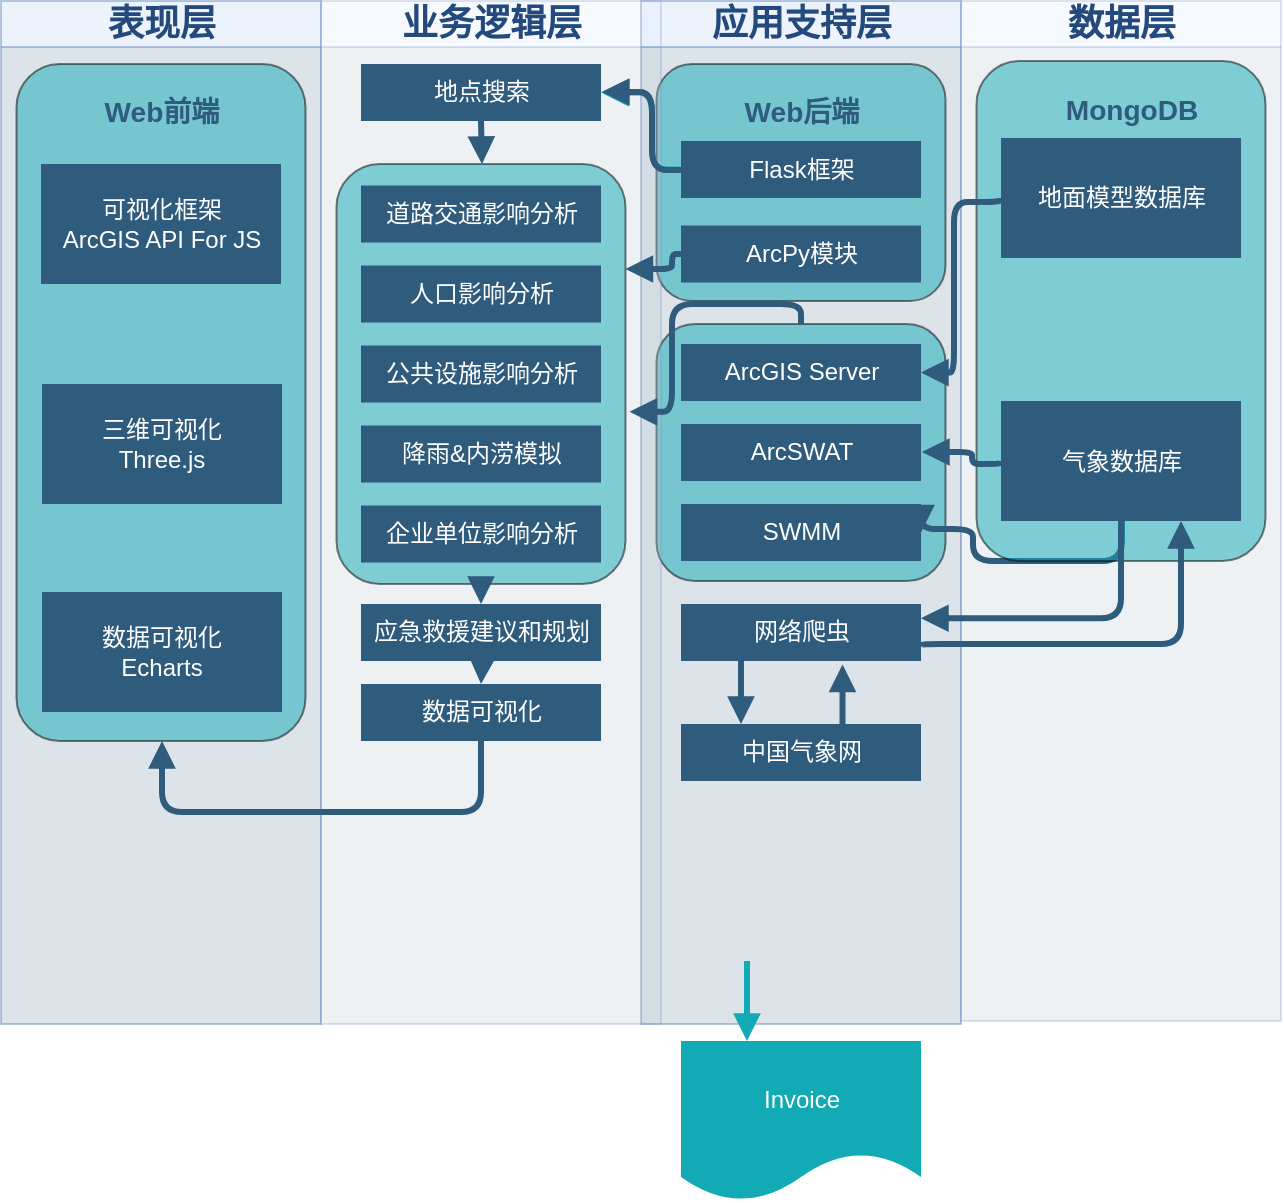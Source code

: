 <mxfile version="21.2.1" type="github">
  <diagram name="第 1 页" id="3et0D_4nPYcRrtf5HTlJ">
    <mxGraphModel dx="1050" dy="549" grid="1" gridSize="10" guides="1" tooltips="1" connect="1" arrows="1" fold="1" page="1" pageScale="1" pageWidth="827" pageHeight="1169" math="0" shadow="0">
      <root>
        <mxCell id="0" />
        <mxCell id="1" parent="0" />
        <mxCell id="YaCqZSCQr1VmPXh1abVq-1" value="&lt;font color=&quot;#23497d&quot; style=&quot;font-size: 18px;&quot;&gt;应用支持层&lt;/font&gt;" style="swimlane;whiteSpace=wrap;fillColor=#dae8fc;swimlaneFillColor=#BAC8D3;fontFamily=Tahoma;html=1;strokeColor=#6c8ebf;opacity=50;fontSize=18;swimlaneLine=1;" vertex="1" parent="1">
          <mxGeometry x="344.5" y="88.5" width="160" height="511.5" as="geometry">
            <mxRectangle x="20" y="20" width="80" height="23" as="alternateBounds" />
          </mxGeometry>
        </mxCell>
        <mxCell id="YaCqZSCQr1VmPXh1abVq-2" value="" style="rounded=1;whiteSpace=wrap;html=1;fillColor=#12AAB5;opacity=50;" vertex="1" parent="YaCqZSCQr1VmPXh1abVq-1">
          <mxGeometry x="7.75" y="161.5" width="144.5" height="128.5" as="geometry" />
        </mxCell>
        <mxCell id="YaCqZSCQr1VmPXh1abVq-3" value="Invoice" style="shape=document;whiteSpace=wrap;verticalAlign=middle;strokeColor=none;fillColor=#12aab5;shadow=0;fontColor=#FFFFFF;fontFamily=Helvetica;fontStyle=0;html=1;fontSize=12;spacing=6;spacingBottom=22;" vertex="1" parent="YaCqZSCQr1VmPXh1abVq-1">
          <mxGeometry x="20" y="520" width="120" height="80" as="geometry" />
        </mxCell>
        <mxCell id="YaCqZSCQr1VmPXh1abVq-4" value="" style="edgeStyle=segmentEdgeStyle;strokeColor=#12AAB5;strokeWidth=3;html=1;endArrow=block;endFill=1;" edge="1" parent="YaCqZSCQr1VmPXh1abVq-1" target="YaCqZSCQr1VmPXh1abVq-3">
          <mxGeometry width="100" height="100" relative="1" as="geometry">
            <mxPoint x="53" y="480" as="sourcePoint" />
            <mxPoint x="60" y="490" as="targetPoint" />
            <Array as="points">
              <mxPoint x="53" y="501" />
              <mxPoint x="53" y="501" />
            </Array>
          </mxGeometry>
        </mxCell>
        <mxCell id="YaCqZSCQr1VmPXh1abVq-5" value="" style="rounded=1;whiteSpace=wrap;html=1;fillColor=#12AAB5;opacity=50;" vertex="1" parent="YaCqZSCQr1VmPXh1abVq-1">
          <mxGeometry x="7.75" y="31.5" width="144.5" height="118.5" as="geometry" />
        </mxCell>
        <mxCell id="YaCqZSCQr1VmPXh1abVq-6" value="&lt;h3&gt;Web后端&lt;/h3&gt;" style="rounded=0;whiteSpace=wrap;html=1;fillColor=none;strokeColor=none;fontColor=#2F5B7C;" vertex="1" parent="YaCqZSCQr1VmPXh1abVq-1">
          <mxGeometry x="20" y="41.5" width="120" height="28.5" as="geometry" />
        </mxCell>
        <mxCell id="YaCqZSCQr1VmPXh1abVq-7" value="Flask框架" style="whiteSpace=wrap;shadow=0;fontColor=#FFFFFF;fontFamily=Helvetica;fontStyle=0;html=1;fontSize=12;plain-purple;strokeColor=none;fillColor=#2f5b7c;gradientColor=none;spacing=6;verticalAlign=middle;" vertex="1" parent="YaCqZSCQr1VmPXh1abVq-1">
          <mxGeometry x="20" y="70" width="120" height="28.5" as="geometry" />
        </mxCell>
        <mxCell id="YaCqZSCQr1VmPXh1abVq-8" value="ArcPy模块" style="whiteSpace=wrap;shadow=0;fontColor=#FFFFFF;fontFamily=Helvetica;fontStyle=0;html=1;fontSize=12;plain-purple;strokeColor=none;fillColor=#2f5b7c;gradientColor=none;spacing=6;verticalAlign=middle;" vertex="1" parent="YaCqZSCQr1VmPXh1abVq-1">
          <mxGeometry x="20" y="112.25" width="120" height="28.5" as="geometry" />
        </mxCell>
        <mxCell id="YaCqZSCQr1VmPXh1abVq-9" value="SWMM" style="whiteSpace=wrap;shadow=0;fontColor=#FFFFFF;fontFamily=Helvetica;fontStyle=0;html=1;fontSize=12;plain-purple;strokeColor=none;fillColor=#2f5b7c;gradientColor=none;spacing=6;verticalAlign=middle;" vertex="1" parent="YaCqZSCQr1VmPXh1abVq-1">
          <mxGeometry x="20" y="251.5" width="120" height="28.5" as="geometry" />
        </mxCell>
        <mxCell id="YaCqZSCQr1VmPXh1abVq-10" value="ArcSWAT" style="whiteSpace=wrap;shadow=0;fontColor=#FFFFFF;fontFamily=Helvetica;fontStyle=0;html=1;fontSize=12;plain-purple;strokeColor=none;fillColor=#2f5b7c;gradientColor=none;spacing=6;verticalAlign=middle;" vertex="1" parent="YaCqZSCQr1VmPXh1abVq-1">
          <mxGeometry x="20" y="211.5" width="120" height="28.5" as="geometry" />
        </mxCell>
        <mxCell id="YaCqZSCQr1VmPXh1abVq-11" value="网络爬虫" style="whiteSpace=wrap;shadow=0;fontColor=#FFFFFF;fontFamily=Helvetica;fontStyle=0;html=1;fontSize=12;plain-purple;strokeColor=none;fillColor=#2f5b7c;gradientColor=none;spacing=6;verticalAlign=middle;" vertex="1" parent="YaCqZSCQr1VmPXh1abVq-1">
          <mxGeometry x="20" y="301.5" width="120" height="28.5" as="geometry" />
        </mxCell>
        <mxCell id="YaCqZSCQr1VmPXh1abVq-12" value="中国气象网" style="whiteSpace=wrap;shadow=0;fontColor=#FFFFFF;fontFamily=Helvetica;fontStyle=0;html=1;fontSize=12;plain-purple;strokeColor=none;fillColor=#2f5b7c;gradientColor=none;spacing=6;verticalAlign=middle;" vertex="1" parent="YaCqZSCQr1VmPXh1abVq-1">
          <mxGeometry x="20" y="361.5" width="120" height="28.5" as="geometry" />
        </mxCell>
        <mxCell id="YaCqZSCQr1VmPXh1abVq-13" value="ArcGIS Server" style="whiteSpace=wrap;shadow=0;fontColor=#FFFFFF;fontFamily=Helvetica;fontStyle=0;html=1;fontSize=12;plain-purple;strokeColor=none;fillColor=#2f5b7c;gradientColor=none;spacing=6;verticalAlign=middle;" vertex="1" parent="YaCqZSCQr1VmPXh1abVq-1">
          <mxGeometry x="20" y="171.5" width="120" height="28.5" as="geometry" />
        </mxCell>
        <mxCell id="YaCqZSCQr1VmPXh1abVq-14" value="" style="edgeStyle=segmentEdgeStyle;strokeColor=#2F5B7C;strokeWidth=3;html=1;endArrow=block;endFill=1;exitX=0.25;exitY=1;exitDx=0;exitDy=0;entryX=0.25;entryY=0;entryDx=0;entryDy=0;" edge="1" parent="YaCqZSCQr1VmPXh1abVq-1" source="YaCqZSCQr1VmPXh1abVq-11" target="YaCqZSCQr1VmPXh1abVq-12">
          <mxGeometry x="-244" y="191.5" width="100" height="100" as="geometry">
            <mxPoint x="260.5" y="281.5" as="sourcePoint" />
            <mxPoint x="361" y="312" as="targetPoint" />
            <Array as="points" />
          </mxGeometry>
        </mxCell>
        <mxCell id="YaCqZSCQr1VmPXh1abVq-15" value="" style="edgeStyle=segmentEdgeStyle;strokeColor=#2F5B7C;strokeWidth=3;html=1;endArrow=block;endFill=1;exitX=0.673;exitY=0.021;exitDx=0;exitDy=0;exitPerimeter=0;entryX=0.673;entryY=1.06;entryDx=0;entryDy=0;entryPerimeter=0;" edge="1" parent="YaCqZSCQr1VmPXh1abVq-1" source="YaCqZSCQr1VmPXh1abVq-12" target="YaCqZSCQr1VmPXh1abVq-11">
          <mxGeometry x="-578.5" y="113" width="100" height="100" as="geometry">
            <mxPoint x="60" y="340" as="sourcePoint" />
            <mxPoint x="95.5" y="331.5" as="targetPoint" />
            <Array as="points" />
          </mxGeometry>
        </mxCell>
        <mxCell id="YaCqZSCQr1VmPXh1abVq-16" value="&lt;font color=&quot;#23497d&quot; style=&quot;font-size: 18px;&quot;&gt;表现层&lt;/font&gt;" style="swimlane;whiteSpace=wrap;fillColor=#dae8fc;swimlaneFillColor=#BAC8D3;fontFamily=Tahoma;html=1;strokeColor=#6c8ebf;opacity=50;fontSize=18;swimlaneLine=1;" vertex="1" parent="1">
          <mxGeometry x="24.5" y="88.5" width="160" height="511.5" as="geometry">
            <mxRectangle x="20" y="20" width="80" height="23" as="alternateBounds" />
          </mxGeometry>
        </mxCell>
        <mxCell id="YaCqZSCQr1VmPXh1abVq-17" value="" style="rounded=1;whiteSpace=wrap;html=1;fillColor=#12AAB5;opacity=50;" vertex="1" parent="YaCqZSCQr1VmPXh1abVq-16">
          <mxGeometry x="7.75" y="31.5" width="144.5" height="338.5" as="geometry" />
        </mxCell>
        <mxCell id="YaCqZSCQr1VmPXh1abVq-18" value="可视化框架&lt;br&gt;ArcGIS API For JS" style="whiteSpace=wrap;shadow=0;fontColor=#FFFFFF;fontFamily=Helvetica;fontStyle=0;html=1;fontSize=12;plain-purple;strokeColor=none;fillColor=#2f5b7c;gradientColor=none;spacing=6;verticalAlign=middle;" vertex="1" parent="YaCqZSCQr1VmPXh1abVq-16">
          <mxGeometry x="20" y="81.5" width="120" height="60" as="geometry" />
        </mxCell>
        <mxCell id="YaCqZSCQr1VmPXh1abVq-19" value="&lt;h3&gt;Web前端&lt;/h3&gt;" style="rounded=0;whiteSpace=wrap;html=1;fillColor=none;strokeColor=none;fontColor=#2F5B7C;" vertex="1" parent="YaCqZSCQr1VmPXh1abVq-16">
          <mxGeometry x="20.5" y="41.5" width="120" height="28.5" as="geometry" />
        </mxCell>
        <mxCell id="YaCqZSCQr1VmPXh1abVq-20" value="三维可视化&lt;br&gt;Three.js" style="whiteSpace=wrap;strokeColor=none;fillColor=#2f5b7c;shadow=0;fontColor=#FFFFFF;fontFamily=Helvetica;fontStyle=0;html=1;fontSize=12;spacing=6;verticalAlign=middle;" vertex="1" parent="YaCqZSCQr1VmPXh1abVq-16">
          <mxGeometry x="20.5" y="191.5" width="120" height="60" as="geometry" />
        </mxCell>
        <mxCell id="YaCqZSCQr1VmPXh1abVq-21" value="数据可视化&lt;br&gt;Echarts" style="whiteSpace=wrap;strokeColor=none;fillColor=#2f5b7c;shadow=0;fontColor=#FFFFFF;fontFamily=Helvetica;fontStyle=0;html=1;fontSize=12;spacing=6;verticalAlign=middle;" vertex="1" parent="YaCqZSCQr1VmPXh1abVq-16">
          <mxGeometry x="20.5" y="295.5" width="120" height="60" as="geometry" />
        </mxCell>
        <mxCell id="YaCqZSCQr1VmPXh1abVq-22" value="&lt;font color=&quot;#23497d&quot; style=&quot;font-size: 18px;&quot;&gt;业务逻辑层&lt;/font&gt;" style="swimlane;whiteSpace=wrap;fillColor=#dae8fc;swimlaneFillColor=#BAC8D3;fontFamily=Tahoma;html=1;strokeColor=#6c8ebf;opacity=25;startSize=23;fontSize=18;swimlaneLine=1;" vertex="1" parent="1">
          <mxGeometry x="184.5" y="88.5" width="170" height="511.5" as="geometry">
            <mxRectangle x="20" y="20" width="80" height="23" as="alternateBounds" />
          </mxGeometry>
        </mxCell>
        <mxCell id="YaCqZSCQr1VmPXh1abVq-23" value="" style="rounded=1;whiteSpace=wrap;html=1;fillColor=#12AAB5;opacity=50;" vertex="1" parent="YaCqZSCQr1VmPXh1abVq-22">
          <mxGeometry x="7.75" y="81.5" width="144.5" height="210" as="geometry" />
        </mxCell>
        <mxCell id="YaCqZSCQr1VmPXh1abVq-24" value="地点搜索" style="whiteSpace=wrap;shadow=0;fontColor=#FFFFFF;fontFamily=Helvetica;fontStyle=0;html=1;fontSize=12;plain-purple;strokeColor=none;fillColor=#2f5b7c;gradientColor=none;spacing=6;verticalAlign=middle;" vertex="1" parent="YaCqZSCQr1VmPXh1abVq-22">
          <mxGeometry x="20" y="31.5" width="120" height="28.5" as="geometry" />
        </mxCell>
        <mxCell id="YaCqZSCQr1VmPXh1abVq-25" value="道路交通影响分析" style="whiteSpace=wrap;shadow=0;fontColor=#FFFFFF;fontFamily=Helvetica;fontStyle=0;html=1;fontSize=12;plain-purple;strokeColor=none;fillColor=#2f5b7c;gradientColor=none;spacing=6;verticalAlign=middle;" vertex="1" parent="YaCqZSCQr1VmPXh1abVq-22">
          <mxGeometry x="20" y="92.25" width="120" height="28.5" as="geometry" />
        </mxCell>
        <mxCell id="YaCqZSCQr1VmPXh1abVq-26" value="人口影响分析" style="whiteSpace=wrap;shadow=0;fontColor=#FFFFFF;fontFamily=Helvetica;fontStyle=0;html=1;fontSize=12;plain-purple;strokeColor=none;fillColor=#2f5b7c;gradientColor=none;spacing=6;verticalAlign=middle;" vertex="1" parent="YaCqZSCQr1VmPXh1abVq-22">
          <mxGeometry x="20" y="132.25" width="120" height="28.5" as="geometry" />
        </mxCell>
        <mxCell id="YaCqZSCQr1VmPXh1abVq-27" value="公共设施影响分析" style="whiteSpace=wrap;shadow=0;fontColor=#FFFFFF;fontFamily=Helvetica;fontStyle=0;html=1;fontSize=12;plain-purple;strokeColor=none;fillColor=#2f5b7c;gradientColor=none;spacing=6;verticalAlign=middle;" vertex="1" parent="YaCqZSCQr1VmPXh1abVq-22">
          <mxGeometry x="20" y="172.25" width="120" height="28.5" as="geometry" />
        </mxCell>
        <mxCell id="YaCqZSCQr1VmPXh1abVq-28" value="降雨&amp;amp;内涝模拟" style="whiteSpace=wrap;shadow=0;fontColor=#FFFFFF;fontFamily=Helvetica;fontStyle=0;html=1;fontSize=12;plain-purple;strokeColor=none;fillColor=#2f5b7c;gradientColor=none;spacing=6;verticalAlign=middle;" vertex="1" parent="YaCqZSCQr1VmPXh1abVq-22">
          <mxGeometry x="20" y="212.25" width="120" height="28.5" as="geometry" />
        </mxCell>
        <mxCell id="YaCqZSCQr1VmPXh1abVq-29" value="企业单位影响分析" style="whiteSpace=wrap;shadow=0;fontColor=#FFFFFF;fontFamily=Helvetica;fontStyle=0;html=1;fontSize=12;plain-purple;strokeColor=none;fillColor=#2f5b7c;gradientColor=none;spacing=6;verticalAlign=middle;" vertex="1" parent="YaCqZSCQr1VmPXh1abVq-22">
          <mxGeometry x="20" y="252.25" width="120" height="28.5" as="geometry" />
        </mxCell>
        <mxCell id="YaCqZSCQr1VmPXh1abVq-30" value="应急救援建议和规划" style="whiteSpace=wrap;shadow=0;fontColor=#FFFFFF;fontFamily=Helvetica;fontStyle=0;html=1;fontSize=12;plain-purple;strokeColor=none;fillColor=#2f5b7c;gradientColor=none;spacing=6;verticalAlign=middle;" vertex="1" parent="YaCqZSCQr1VmPXh1abVq-22">
          <mxGeometry x="20" y="301.5" width="120" height="28.5" as="geometry" />
        </mxCell>
        <mxCell id="YaCqZSCQr1VmPXh1abVq-31" value="数据可视化" style="whiteSpace=wrap;shadow=0;fontColor=#FFFFFF;fontFamily=Helvetica;fontStyle=0;html=1;fontSize=12;plain-purple;strokeColor=none;fillColor=#2f5b7c;gradientColor=none;spacing=6;verticalAlign=middle;" vertex="1" parent="YaCqZSCQr1VmPXh1abVq-22">
          <mxGeometry x="20" y="341.5" width="120" height="28.5" as="geometry" />
        </mxCell>
        <mxCell id="YaCqZSCQr1VmPXh1abVq-32" value="" style="edgeStyle=segmentEdgeStyle;strokeColor=#2F5B7C;strokeWidth=3;html=1;endArrow=block;endFill=1;exitX=0.5;exitY=1;exitDx=0;exitDy=0;" edge="1" parent="YaCqZSCQr1VmPXh1abVq-22" source="YaCqZSCQr1VmPXh1abVq-24">
          <mxGeometry x="150" y="205" width="100" height="100" as="geometry">
            <mxPoint x="150" y="205" as="sourcePoint" />
            <mxPoint x="80.5" y="81.5" as="targetPoint" />
            <Array as="points" />
          </mxGeometry>
        </mxCell>
        <mxCell id="YaCqZSCQr1VmPXh1abVq-33" value="" style="edgeStyle=segmentEdgeStyle;strokeColor=#2F5B7C;strokeWidth=3;html=1;endArrow=block;endFill=1;exitX=0.5;exitY=1;exitDx=0;exitDy=0;entryX=0.5;entryY=0;entryDx=0;entryDy=0;" edge="1" parent="YaCqZSCQr1VmPXh1abVq-22" source="YaCqZSCQr1VmPXh1abVq-23" target="YaCqZSCQr1VmPXh1abVq-30">
          <mxGeometry x="-24.5" y="126.5" width="100" height="100" as="geometry">
            <mxPoint x="90" y="70" as="sourcePoint" />
            <mxPoint x="90.5" y="91.5" as="targetPoint" />
            <Array as="points" />
          </mxGeometry>
        </mxCell>
        <mxCell id="YaCqZSCQr1VmPXh1abVq-34" value="&lt;font color=&quot;#23497d&quot; style=&quot;font-size: 18px;&quot;&gt;数据层&lt;/font&gt;" style="swimlane;whiteSpace=wrap;fillColor=#dae8fc;swimlaneFillColor=#BAC8D3;fontFamily=Tahoma;html=1;strokeColor=#6c8ebf;opacity=25;fontSize=18;swimlaneLine=1;" vertex="1" parent="1">
          <mxGeometry x="504.5" y="88.5" width="160" height="510" as="geometry">
            <mxRectangle x="20" y="20" width="80" height="23" as="alternateBounds" />
          </mxGeometry>
        </mxCell>
        <mxCell id="YaCqZSCQr1VmPXh1abVq-37" value="" style="edgeStyle=segmentEdgeStyle;strokeColor=#2F5B7C;strokeWidth=3;html=1;endArrow=block;endFill=1;entryX=1;entryY=0.5;entryDx=0;entryDy=0;" edge="1" parent="YaCqZSCQr1VmPXh1abVq-34" target="YaCqZSCQr1VmPXh1abVq-9">
          <mxGeometry x="80.5" y="260" width="100" height="100" as="geometry">
            <mxPoint x="80.5" y="260" as="sourcePoint" />
            <mxPoint x="181" y="290.5" as="targetPoint" />
            <Array as="points">
              <mxPoint x="81" y="280" />
              <mxPoint x="6" y="280" />
              <mxPoint x="6" y="264" />
            </Array>
          </mxGeometry>
        </mxCell>
        <mxCell id="YaCqZSCQr1VmPXh1abVq-46" value="" style="rounded=1;whiteSpace=wrap;html=1;fillColor=#12AAB5;opacity=50;" vertex="1" parent="YaCqZSCQr1VmPXh1abVq-34">
          <mxGeometry x="7.75" y="30" width="144.5" height="250" as="geometry" />
        </mxCell>
        <mxCell id="YaCqZSCQr1VmPXh1abVq-47" value="&lt;h3&gt;MongoDB&lt;/h3&gt;" style="rounded=0;whiteSpace=wrap;html=1;fillColor=none;strokeColor=none;fontColor=#2F5B7C;" vertex="1" parent="YaCqZSCQr1VmPXh1abVq-34">
          <mxGeometry x="25.5" y="40" width="120" height="28.5" as="geometry" />
        </mxCell>
        <mxCell id="YaCqZSCQr1VmPXh1abVq-35" value="地面模型数据库" style="whiteSpace=wrap;strokeColor=none;fillColor=#2f5b7c;shadow=0;fontColor=#FFFFFF;fontFamily=Helvetica;fontStyle=0;html=1;fontSize=12;spacing=6;verticalAlign=middle;" vertex="1" parent="YaCqZSCQr1VmPXh1abVq-34">
          <mxGeometry x="20" y="68.5" width="120" height="60" as="geometry" />
        </mxCell>
        <mxCell id="YaCqZSCQr1VmPXh1abVq-36" value="气象数据库" style="whiteSpace=wrap;strokeColor=none;fillColor=#2f5b7c;shadow=0;fontColor=#FFFFFF;fontFamily=Helvetica;fontStyle=0;html=1;fontSize=12;spacing=6;verticalAlign=middle;" vertex="1" parent="YaCqZSCQr1VmPXh1abVq-34">
          <mxGeometry x="20" y="200" width="120" height="60" as="geometry" />
        </mxCell>
        <mxCell id="YaCqZSCQr1VmPXh1abVq-39" value="" style="edgeStyle=segmentEdgeStyle;strokeColor=#2F5B7C;strokeWidth=3;html=1;endArrow=block;endFill=1;exitX=0.5;exitY=1;exitDx=0;exitDy=0;" edge="1" parent="1" source="YaCqZSCQr1VmPXh1abVq-31" target="YaCqZSCQr1VmPXh1abVq-17">
          <mxGeometry x="164.5" y="433.5" width="100" height="100" as="geometry">
            <mxPoint x="235" y="433.5" as="sourcePoint" />
            <mxPoint x="105" y="310" as="targetPoint" />
            <Array as="points">
              <mxPoint x="265" y="494" />
              <mxPoint x="105" y="494" />
            </Array>
          </mxGeometry>
        </mxCell>
        <mxCell id="YaCqZSCQr1VmPXh1abVq-40" value="" style="edgeStyle=segmentEdgeStyle;strokeColor=#2F5B7C;strokeWidth=3;html=1;endArrow=block;endFill=1;entryX=0.5;entryY=0;entryDx=0;entryDy=0;" edge="1" parent="1" target="YaCqZSCQr1VmPXh1abVq-31">
          <mxGeometry x="-14.5" y="136.5" width="100" height="100" as="geometry">
            <mxPoint x="265" y="420" as="sourcePoint" />
            <mxPoint x="274.5" y="400.5" as="targetPoint" />
            <Array as="points" />
          </mxGeometry>
        </mxCell>
        <mxCell id="YaCqZSCQr1VmPXh1abVq-41" value="" style="edgeStyle=segmentEdgeStyle;strokeColor=#12AAB5;strokeWidth=3;html=1;endArrow=block;endFill=1;exitX=0;exitY=0.5;exitDx=0;exitDy=0;entryX=1;entryY=0.5;entryDx=0;entryDy=0;" edge="1" parent="1" source="YaCqZSCQr1VmPXh1abVq-7" target="YaCqZSCQr1VmPXh1abVq-24">
          <mxGeometry x="174.5" y="443.5" width="100" height="100" as="geometry">
            <mxPoint x="275" y="469" as="sourcePoint" />
            <mxPoint x="115" y="469" as="targetPoint" />
            <Array as="points">
              <mxPoint x="350" y="173" />
              <mxPoint x="350" y="134" />
            </Array>
          </mxGeometry>
        </mxCell>
        <mxCell id="YaCqZSCQr1VmPXh1abVq-42" value="" style="edgeStyle=segmentEdgeStyle;strokeColor=#2F5B7C;strokeWidth=3;html=1;endArrow=block;endFill=1;exitX=0;exitY=0.5;exitDx=0;exitDy=0;entryX=1;entryY=0.5;entryDx=0;entryDy=0;" edge="1" parent="1">
          <mxGeometry x="174.5" y="443.5" width="100" height="100" as="geometry">
            <mxPoint x="365" y="173" as="sourcePoint" />
            <mxPoint x="325" y="134" as="targetPoint" />
            <Array as="points">
              <mxPoint x="350" y="173" />
              <mxPoint x="350" y="134" />
            </Array>
          </mxGeometry>
        </mxCell>
        <mxCell id="YaCqZSCQr1VmPXh1abVq-43" value="" style="edgeStyle=segmentEdgeStyle;strokeColor=#2F5B7C;strokeWidth=3;html=1;endArrow=block;endFill=1;exitX=0;exitY=0.5;exitDx=0;exitDy=0;entryX=1;entryY=0.25;entryDx=0;entryDy=0;" edge="1" parent="1" source="YaCqZSCQr1VmPXh1abVq-8" target="YaCqZSCQr1VmPXh1abVq-23">
          <mxGeometry x="414.5" y="403.5" width="100" height="100" as="geometry">
            <mxPoint x="414.5" y="403.5" as="sourcePoint" />
            <mxPoint x="370" y="290" as="targetPoint" />
            <Array as="points">
              <mxPoint x="360" y="215" />
              <mxPoint x="360" y="223" />
            </Array>
          </mxGeometry>
        </mxCell>
        <mxCell id="YaCqZSCQr1VmPXh1abVq-45" value="" style="edgeStyle=segmentEdgeStyle;strokeColor=#2F5B7C;strokeWidth=3;html=1;endArrow=block;endFill=1;exitX=0;exitY=0.5;exitDx=0;exitDy=0;" edge="1" parent="1" source="YaCqZSCQr1VmPXh1abVq-36">
          <mxGeometry x="90.5" y="270" width="100" height="100" as="geometry">
            <mxPoint x="595" y="360" as="sourcePoint" />
            <mxPoint x="485" y="314" as="targetPoint" />
            <Array as="points">
              <mxPoint x="510" y="320" />
              <mxPoint x="510" y="314" />
            </Array>
          </mxGeometry>
        </mxCell>
        <mxCell id="YaCqZSCQr1VmPXh1abVq-49" value="" style="edgeStyle=segmentEdgeStyle;strokeColor=#2F5B7C;strokeWidth=3;html=1;endArrow=block;endFill=1;entryX=1;entryY=0.25;entryDx=0;entryDy=0;exitX=0.5;exitY=1;exitDx=0;exitDy=0;" edge="1" parent="1" source="YaCqZSCQr1VmPXh1abVq-36" target="YaCqZSCQr1VmPXh1abVq-11">
          <mxGeometry x="108.25" y="310" width="100" height="100" as="geometry">
            <mxPoint x="612.75" y="400" as="sourcePoint" />
            <mxPoint x="512.25" y="404" as="targetPoint" />
            <Array as="points">
              <mxPoint x="585" y="397" />
            </Array>
          </mxGeometry>
        </mxCell>
        <mxCell id="YaCqZSCQr1VmPXh1abVq-50" value="" style="edgeStyle=segmentEdgeStyle;strokeColor=#2F5B7C;strokeWidth=3;html=1;endArrow=block;endFill=1;entryX=0.75;entryY=1;entryDx=0;entryDy=0;exitX=1;exitY=0.75;exitDx=0;exitDy=0;" edge="1" parent="1" source="YaCqZSCQr1VmPXh1abVq-11" target="YaCqZSCQr1VmPXh1abVq-36">
          <mxGeometry x="130.25" y="350" width="100" height="100" as="geometry">
            <mxPoint x="634.75" y="440" as="sourcePoint" />
            <mxPoint x="534.25" y="444" as="targetPoint" />
            <Array as="points">
              <mxPoint x="485" y="410" />
              <mxPoint x="615" y="410" />
            </Array>
          </mxGeometry>
        </mxCell>
        <mxCell id="YaCqZSCQr1VmPXh1abVq-38" value="" style="edgeStyle=segmentEdgeStyle;strokeColor=#2F5B7C;strokeWidth=3;html=1;endArrow=block;endFill=1;entryX=1;entryY=0.5;entryDx=0;entryDy=0;exitX=0;exitY=0.5;exitDx=0;exitDy=0;" edge="1" parent="1" target="YaCqZSCQr1VmPXh1abVq-13" source="YaCqZSCQr1VmPXh1abVq-35">
          <mxGeometry x="484.5" y="178.5" width="100" height="100" as="geometry">
            <mxPoint x="484.5" y="178.5" as="sourcePoint" />
            <mxPoint x="544.5" y="148.5" as="targetPoint" />
            <Array as="points">
              <mxPoint x="501" y="189" />
              <mxPoint x="501" y="274" />
            </Array>
          </mxGeometry>
        </mxCell>
        <mxCell id="YaCqZSCQr1VmPXh1abVq-52" value="" style="edgeStyle=segmentEdgeStyle;strokeColor=#2F5B7C;strokeWidth=3;html=1;endArrow=block;endFill=1;exitX=0.5;exitY=0;exitDx=0;exitDy=0;entryX=1.014;entryY=0.59;entryDx=0;entryDy=0;entryPerimeter=0;" edge="1" parent="1" source="YaCqZSCQr1VmPXh1abVq-2" target="YaCqZSCQr1VmPXh1abVq-23">
          <mxGeometry x="184.5" y="453.5" width="100" height="100" as="geometry">
            <mxPoint x="375" y="183" as="sourcePoint" />
            <mxPoint x="335" y="144" as="targetPoint" />
            <Array as="points">
              <mxPoint x="425" y="240" />
              <mxPoint x="360" y="240" />
              <mxPoint x="360" y="294" />
            </Array>
          </mxGeometry>
        </mxCell>
      </root>
    </mxGraphModel>
  </diagram>
</mxfile>
